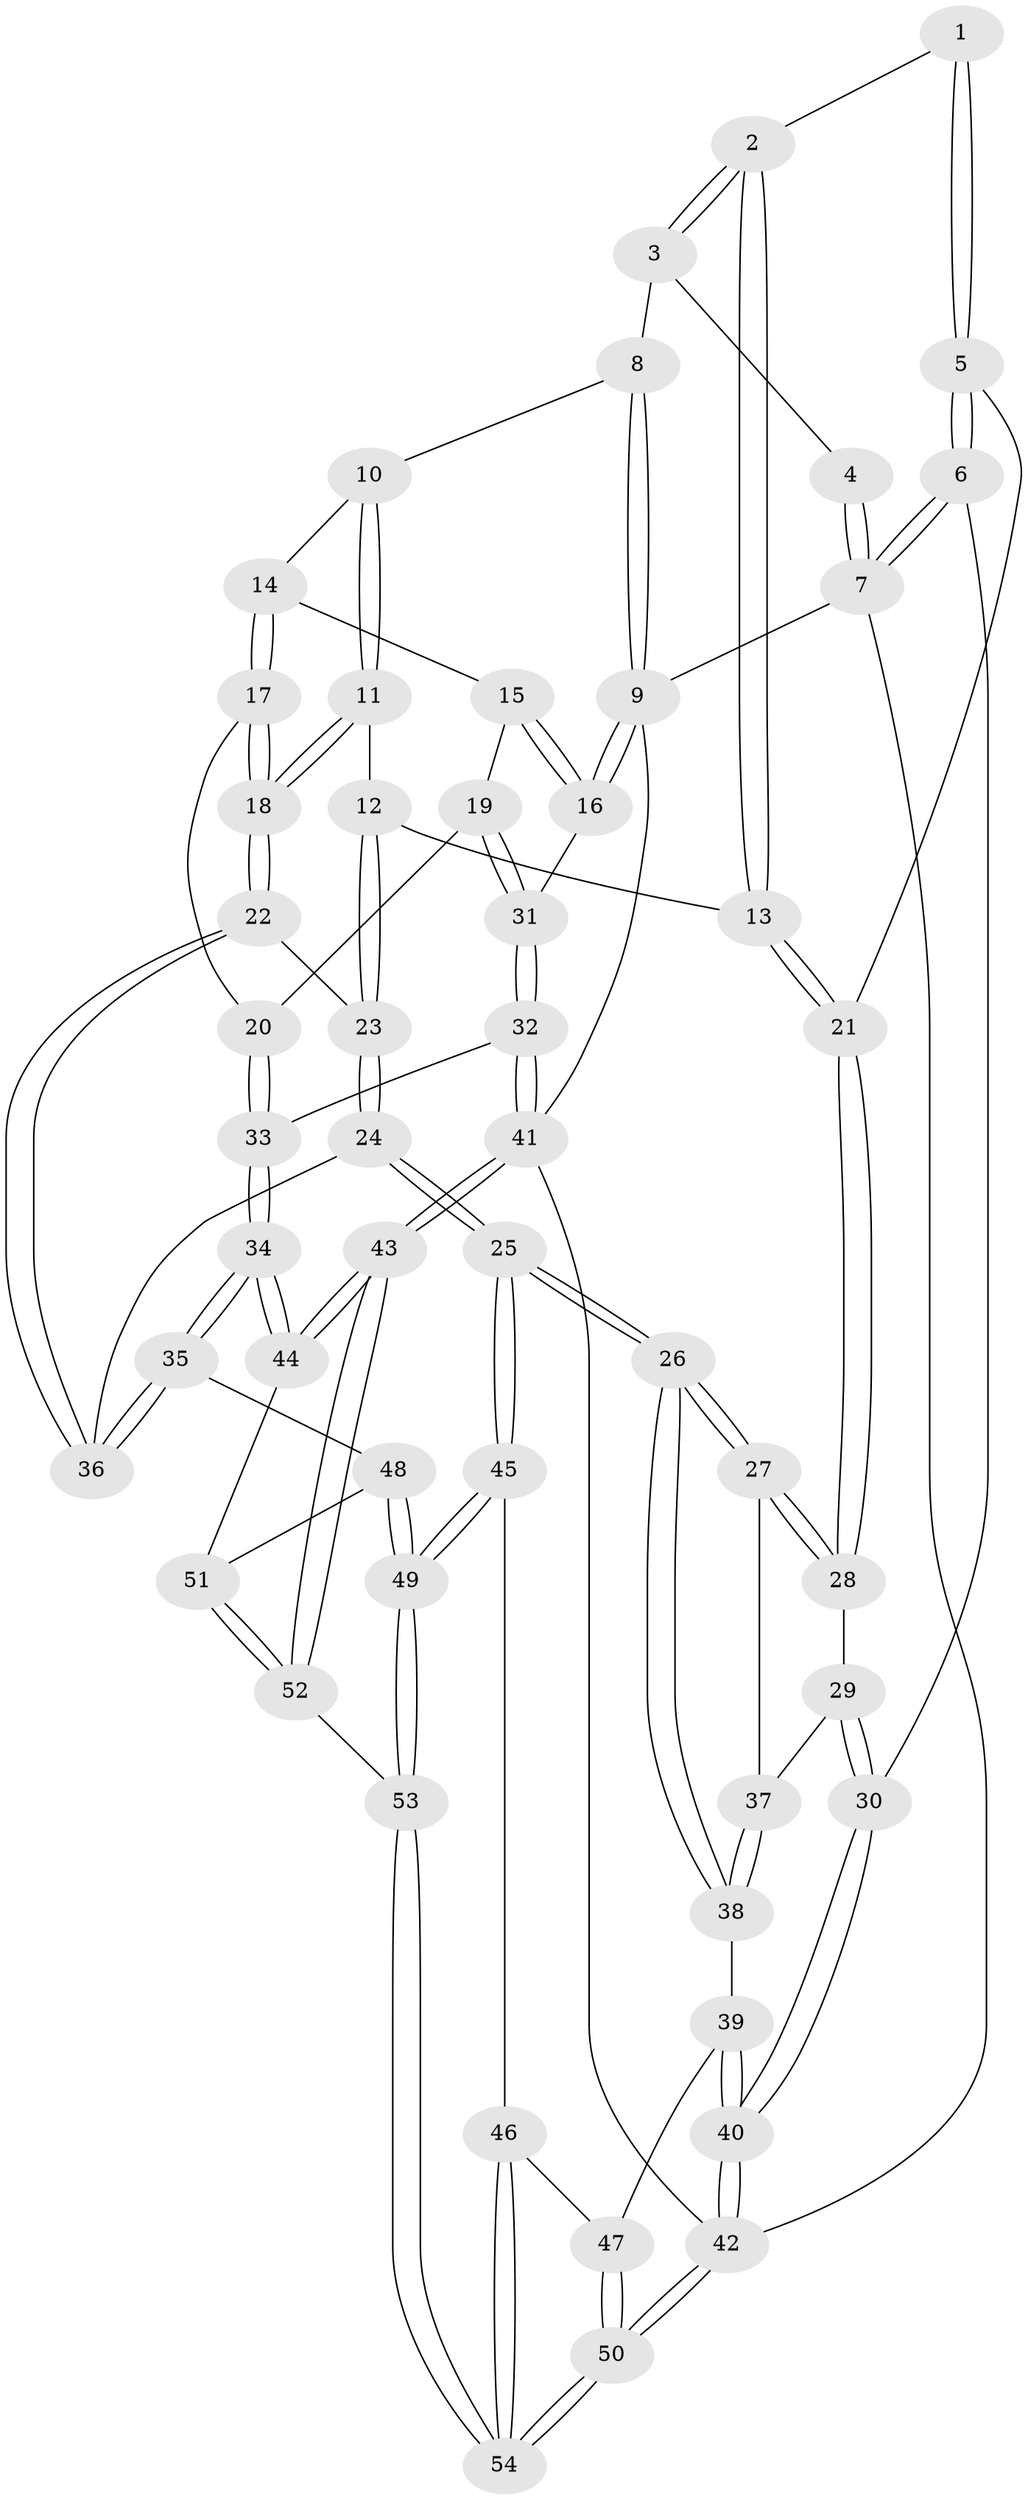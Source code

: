 // Generated by graph-tools (version 1.1) at 2025/27/03/09/25 03:27:16]
// undirected, 54 vertices, 132 edges
graph export_dot {
graph [start="1"]
  node [color=gray90,style=filled];
  1 [pos="+0.12550832059335418+0.07092724589489448"];
  2 [pos="+0.31484787591067737+0.16160639834286109"];
  3 [pos="+0.45299990648254623+0"];
  4 [pos="+0.08013673491904731+0"];
  5 [pos="+0+0.20378462043350537"];
  6 [pos="+0+0.2156513518895537"];
  7 [pos="+0+0"];
  8 [pos="+0.6046745642790758+0"];
  9 [pos="+1+0"];
  10 [pos="+0.6349533632693157+0"];
  11 [pos="+0.5673928293049695+0.30870427510610887"];
  12 [pos="+0.4563813543296938+0.3408441794999909"];
  13 [pos="+0.28506559827466077+0.25939704437205247"];
  14 [pos="+0.7154656807448393+0.07242175519682466"];
  15 [pos="+0.8115728655877581+0.14097079766726323"];
  16 [pos="+1+0"];
  17 [pos="+0.707934601640865+0.4231006244158182"];
  18 [pos="+0.6993389909089684+0.42590664868545536"];
  19 [pos="+0.9193151061563459+0.3014416445053721"];
  20 [pos="+0.7398355198650626+0.42107950160345503"];
  21 [pos="+0.27898193125046516+0.2644423612754489"];
  22 [pos="+0.694610718589925+0.433050885949961"];
  23 [pos="+0.47306519246225304+0.48822960092459294"];
  24 [pos="+0.43468905336245844+0.5675783804927998"];
  25 [pos="+0.3411902573858716+0.6184199746835194"];
  26 [pos="+0.3207528373718074+0.5982767492839803"];
  27 [pos="+0.27173686395090374+0.5141332685549717"];
  28 [pos="+0.24490520189000264+0.37351908152427976"];
  29 [pos="+0+0.4537353526955606"];
  30 [pos="+0+0.3975016188062986"];
  31 [pos="+1+0.35139031121249487"];
  32 [pos="+1+0.4482016083929839"];
  33 [pos="+0.866637713567182+0.5649762619096418"];
  34 [pos="+0.8137176616257231+0.7406340866323734"];
  35 [pos="+0.666163728873609+0.6679959877071194"];
  36 [pos="+0.6478754113552011+0.6266170219136076"];
  37 [pos="+0.05578086206144766+0.5411036064389912"];
  38 [pos="+0.08253881872754179+0.6349110406317059"];
  39 [pos="+0.07445633126756343+0.6593462591973874"];
  40 [pos="+0+0.7529006378151027"];
  41 [pos="+1+1"];
  42 [pos="+0+1"];
  43 [pos="+1+1"];
  44 [pos="+0.8596869375661447+0.8125654039137612"];
  45 [pos="+0.33952201911753044+0.7154101126722928"];
  46 [pos="+0.31122727461960337+0.7430553613543411"];
  47 [pos="+0.09963605804121033+0.7150788632650844"];
  48 [pos="+0.5682865263773543+0.7609760263414022"];
  49 [pos="+0.452735927294363+0.7884802272782417"];
  50 [pos="+0+1"];
  51 [pos="+0.6115062345236882+0.8405335680429838"];
  52 [pos="+0.5970200580874961+1"];
  53 [pos="+0.5232097219422093+1"];
  54 [pos="+0.08352850421359279+1"];
  1 -- 2;
  1 -- 5;
  1 -- 5;
  2 -- 3;
  2 -- 3;
  2 -- 13;
  2 -- 13;
  3 -- 4;
  3 -- 8;
  4 -- 7;
  4 -- 7;
  5 -- 6;
  5 -- 6;
  5 -- 21;
  6 -- 7;
  6 -- 7;
  6 -- 30;
  7 -- 9;
  7 -- 42;
  8 -- 9;
  8 -- 9;
  8 -- 10;
  9 -- 16;
  9 -- 16;
  9 -- 41;
  10 -- 11;
  10 -- 11;
  10 -- 14;
  11 -- 12;
  11 -- 18;
  11 -- 18;
  12 -- 13;
  12 -- 23;
  12 -- 23;
  13 -- 21;
  13 -- 21;
  14 -- 15;
  14 -- 17;
  14 -- 17;
  15 -- 16;
  15 -- 16;
  15 -- 19;
  16 -- 31;
  17 -- 18;
  17 -- 18;
  17 -- 20;
  18 -- 22;
  18 -- 22;
  19 -- 20;
  19 -- 31;
  19 -- 31;
  20 -- 33;
  20 -- 33;
  21 -- 28;
  21 -- 28;
  22 -- 23;
  22 -- 36;
  22 -- 36;
  23 -- 24;
  23 -- 24;
  24 -- 25;
  24 -- 25;
  24 -- 36;
  25 -- 26;
  25 -- 26;
  25 -- 45;
  25 -- 45;
  26 -- 27;
  26 -- 27;
  26 -- 38;
  26 -- 38;
  27 -- 28;
  27 -- 28;
  27 -- 37;
  28 -- 29;
  29 -- 30;
  29 -- 30;
  29 -- 37;
  30 -- 40;
  30 -- 40;
  31 -- 32;
  31 -- 32;
  32 -- 33;
  32 -- 41;
  32 -- 41;
  33 -- 34;
  33 -- 34;
  34 -- 35;
  34 -- 35;
  34 -- 44;
  34 -- 44;
  35 -- 36;
  35 -- 36;
  35 -- 48;
  37 -- 38;
  37 -- 38;
  38 -- 39;
  39 -- 40;
  39 -- 40;
  39 -- 47;
  40 -- 42;
  40 -- 42;
  41 -- 43;
  41 -- 43;
  41 -- 42;
  42 -- 50;
  42 -- 50;
  43 -- 44;
  43 -- 44;
  43 -- 52;
  43 -- 52;
  44 -- 51;
  45 -- 46;
  45 -- 49;
  45 -- 49;
  46 -- 47;
  46 -- 54;
  46 -- 54;
  47 -- 50;
  47 -- 50;
  48 -- 49;
  48 -- 49;
  48 -- 51;
  49 -- 53;
  49 -- 53;
  50 -- 54;
  50 -- 54;
  51 -- 52;
  51 -- 52;
  52 -- 53;
  53 -- 54;
  53 -- 54;
}
